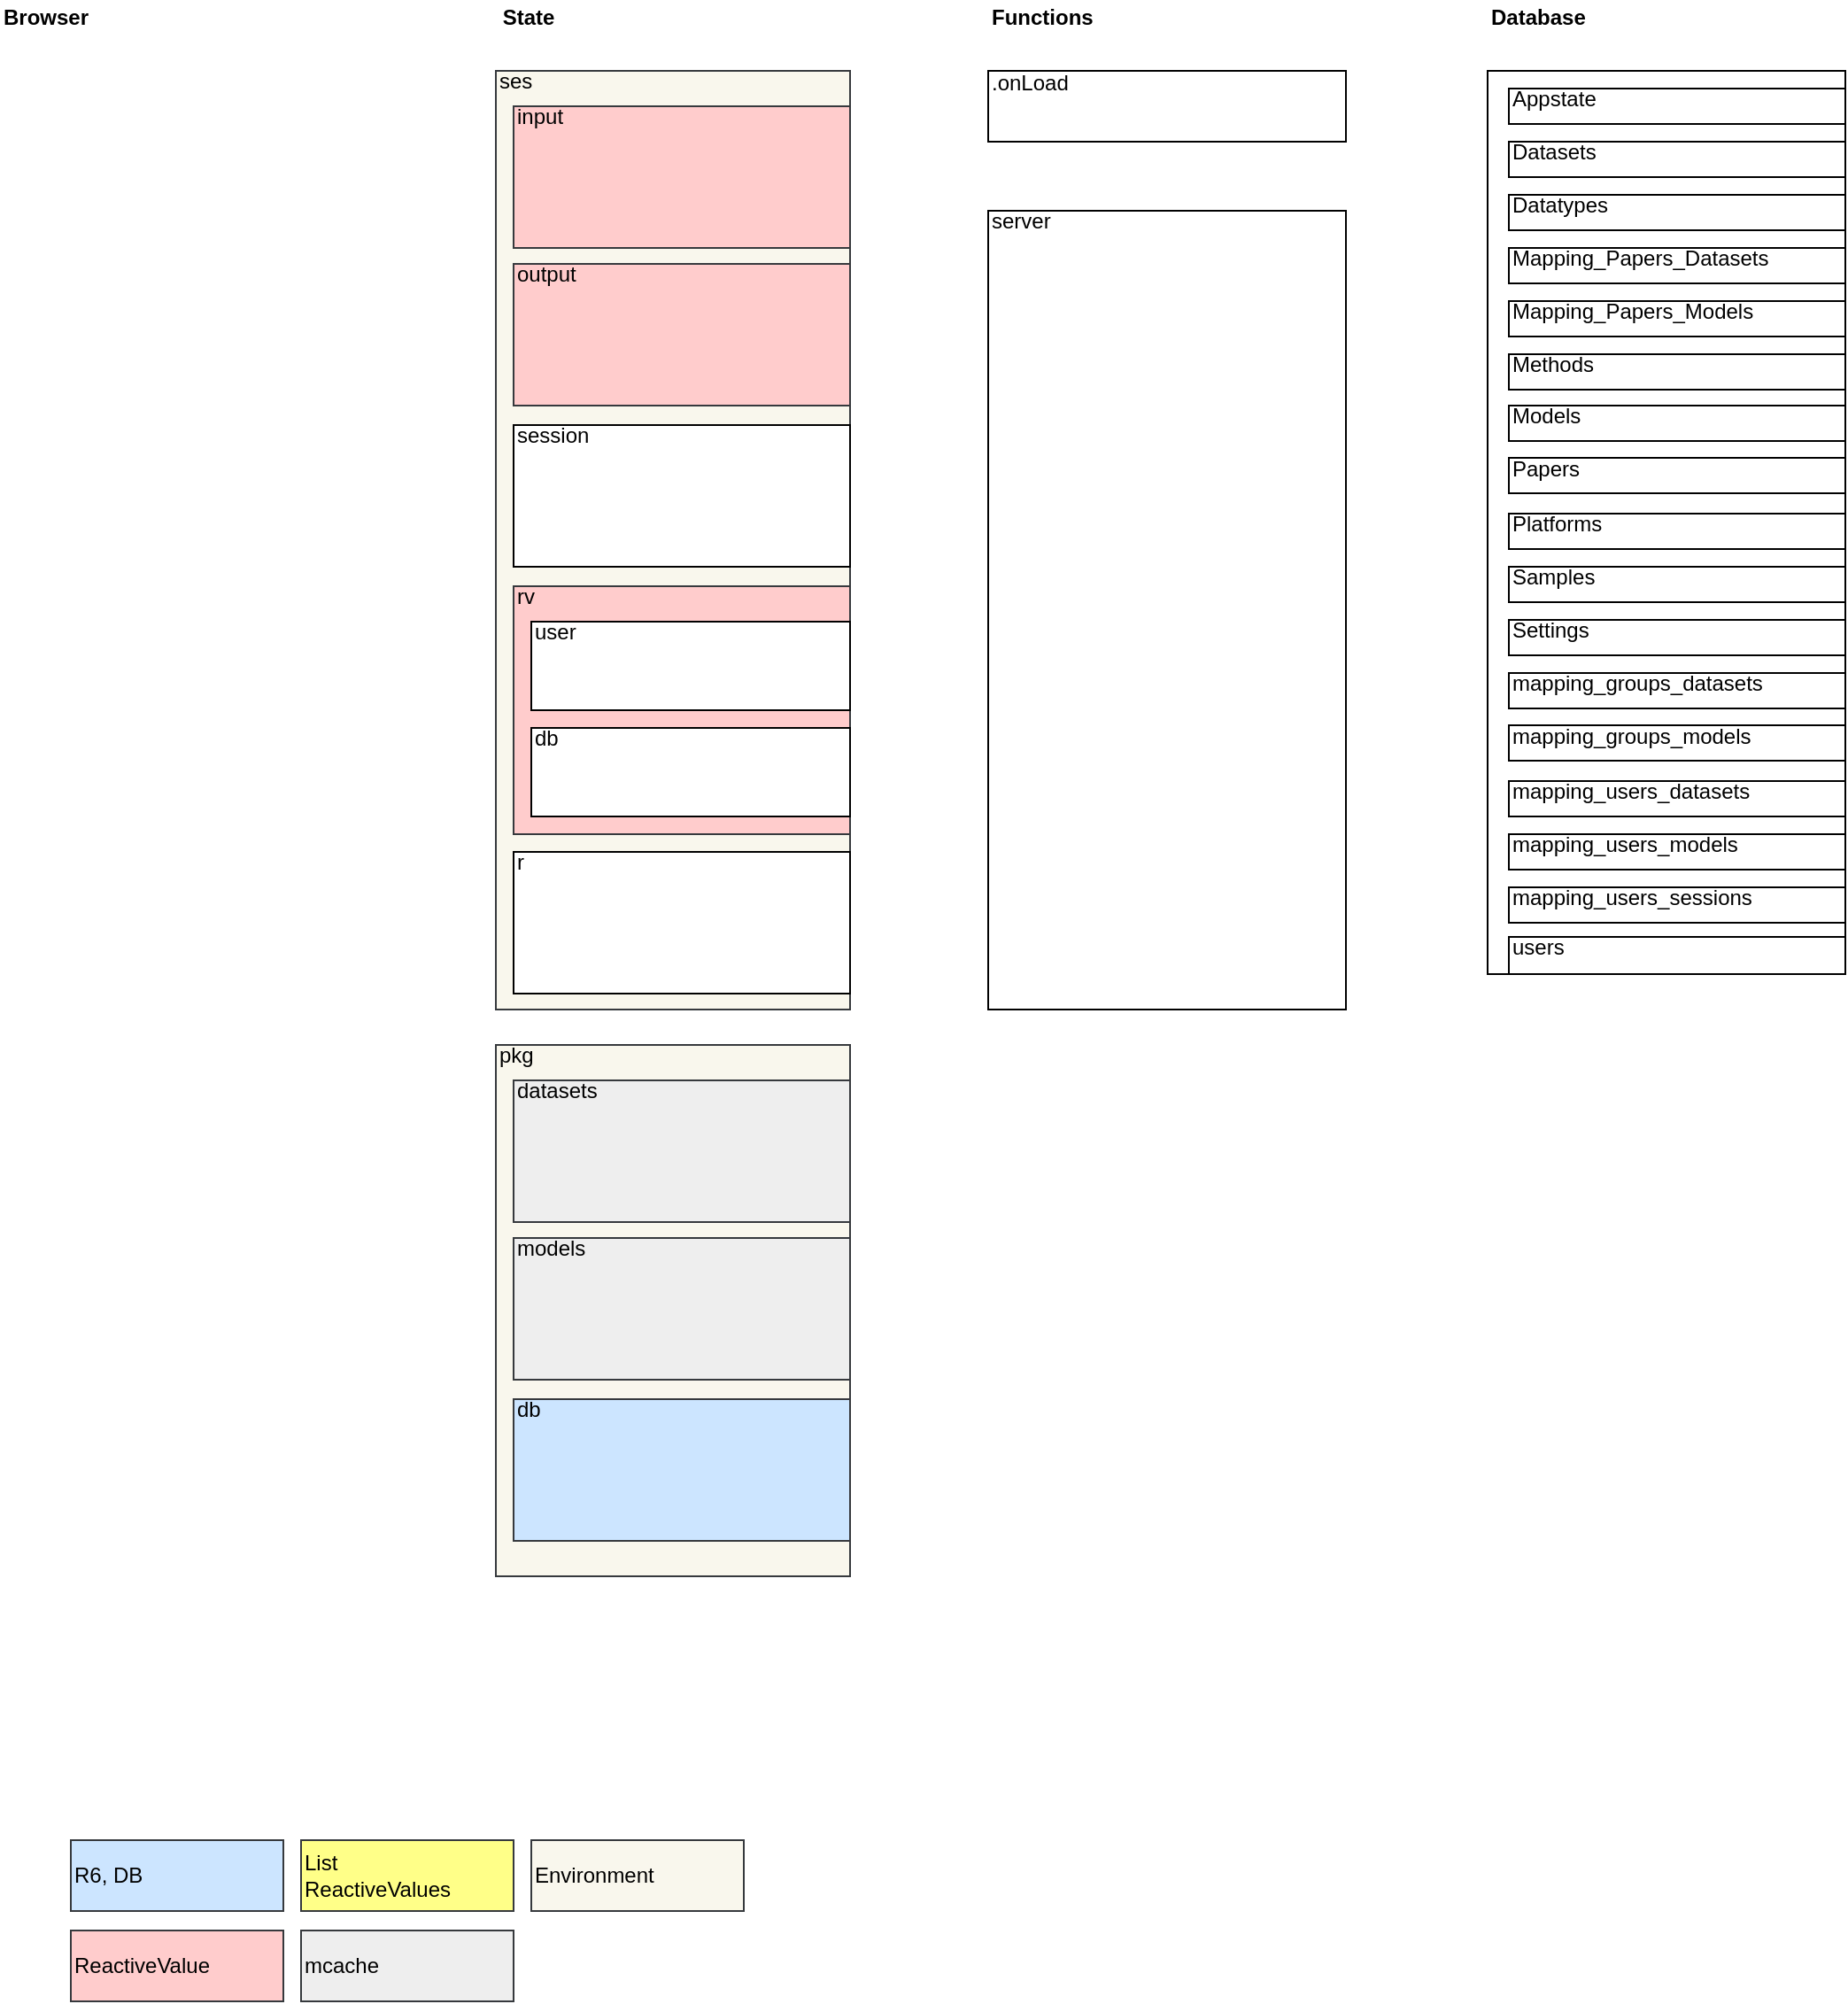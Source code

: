 <mxfile version="16.5.1" type="device"><diagram id="yW2ckVhiJ8_eU89z9AaY" name="Page-1"><mxGraphModel dx="2585" dy="1644" grid="1" gridSize="10" guides="1" tooltips="1" connect="1" arrows="1" fold="1" page="1" pageScale="1" pageWidth="760" pageHeight="285" math="0" shadow="0"><root><mxCell id="0"/><mxCell id="1" parent="0"/><mxCell id="Wj2YkuFi6zrbO4YOQve9-3" value="&lt;b&gt;State&lt;/b&gt;" style="text;html=1;align=center;verticalAlign=middle;resizable=0;points=[];autosize=1;strokeColor=none;fillColor=default;gradientColor=none;fillOpacity=100;" parent="1" vertex="1"><mxGeometry x="278" width="40" height="20" as="geometry"/></mxCell><mxCell id="Wj2YkuFi6zrbO4YOQve9-4" value="&lt;b&gt;Browser&lt;/b&gt;" style="text;html=1;align=left;verticalAlign=middle;resizable=0;points=[];autosize=1;strokeColor=none;fillColor=default;gradientColor=none;fillOpacity=100;" parent="1" vertex="1"><mxGeometry width="60" height="20" as="geometry"/></mxCell><mxCell id="fkIHwnA-zfS_-2tjTA7F-1" value="ses" style="rounded=0;whiteSpace=wrap;html=1;align=left;labelPosition=center;verticalLabelPosition=middle;verticalAlign=top;spacingTop=-8;fillColor=#f9f7ed;fillOpacity=100;strokeColor=#36393d;" parent="1" vertex="1"><mxGeometry x="280" y="40" width="200" height="530" as="geometry"/></mxCell><mxCell id="fkIHwnA-zfS_-2tjTA7F-6" value=".onLoad" style="rounded=0;whiteSpace=wrap;html=1;align=left;labelPosition=center;verticalLabelPosition=middle;verticalAlign=top;spacingTop=-7;fillColor=default;gradientColor=none;fillOpacity=100;" parent="1" vertex="1"><mxGeometry x="558" y="40" width="202" height="40" as="geometry"/></mxCell><mxCell id="fkIHwnA-zfS_-2tjTA7F-7" value="server" style="rounded=0;whiteSpace=wrap;html=1;align=left;labelPosition=center;verticalLabelPosition=middle;verticalAlign=top;spacingTop=-8;fillColor=default;gradientColor=none;fillOpacity=100;" parent="1" vertex="1"><mxGeometry x="558" y="119" width="202" height="451" as="geometry"/></mxCell><mxCell id="fkIHwnA-zfS_-2tjTA7F-8" value="&lt;b&gt;Functions&lt;/b&gt;" style="text;html=1;align=left;verticalAlign=middle;resizable=0;points=[];autosize=1;strokeColor=none;fillColor=default;gradientColor=none;fillOpacity=100;" parent="1" vertex="1"><mxGeometry x="558" width="70" height="20" as="geometry"/></mxCell><mxCell id="fkIHwnA-zfS_-2tjTA7F-2" value="input" style="rounded=0;whiteSpace=wrap;html=1;align=left;labelPosition=center;verticalLabelPosition=middle;verticalAlign=top;spacingTop=-8;fillColor=#ffcccc;fillOpacity=100;strokeColor=#36393d;" parent="1" vertex="1"><mxGeometry x="290" y="60" width="190" height="80" as="geometry"/></mxCell><mxCell id="fkIHwnA-zfS_-2tjTA7F-3" value="output" style="rounded=0;whiteSpace=wrap;html=1;align=left;labelPosition=center;verticalLabelPosition=middle;verticalAlign=top;spacingTop=-8;fillColor=#ffcccc;fillOpacity=100;strokeColor=#36393d;" parent="1" vertex="1"><mxGeometry x="290" y="149" width="190" height="80" as="geometry"/></mxCell><mxCell id="fkIHwnA-zfS_-2tjTA7F-4" value="session" style="rounded=0;whiteSpace=wrap;html=1;align=left;labelPosition=center;verticalLabelPosition=middle;verticalAlign=top;spacingTop=-8;fillOpacity=100;" parent="1" vertex="1"><mxGeometry x="290" y="240" width="190" height="80" as="geometry"/></mxCell><mxCell id="fkIHwnA-zfS_-2tjTA7F-10" value="r" style="rounded=0;whiteSpace=wrap;html=1;align=left;labelPosition=center;verticalLabelPosition=middle;verticalAlign=top;spacingTop=-8;fillOpacity=100;" parent="1" vertex="1"><mxGeometry x="290" y="481" width="190" height="80" as="geometry"/></mxCell><mxCell id="Na_bJicGtO_RByf2PQeA-3" value="" style="rounded=0;whiteSpace=wrap;html=1;align=left;labelPosition=center;verticalLabelPosition=middle;verticalAlign=top;fillColor=default;gradientColor=none;fillOpacity=100;" vertex="1" parent="1"><mxGeometry x="840" y="40" width="202" height="510" as="geometry"/></mxCell><mxCell id="Na_bJicGtO_RByf2PQeA-4" value="&lt;b&gt;Database&lt;/b&gt;" style="text;html=1;align=left;verticalAlign=middle;resizable=0;points=[];autosize=1;strokeColor=none;fillColor=default;gradientColor=none;fillOpacity=100;" vertex="1" parent="1"><mxGeometry x="840" width="70" height="20" as="geometry"/></mxCell><mxCell id="Na_bJicGtO_RByf2PQeA-5" value="Appstate" style="rounded=0;whiteSpace=wrap;html=1;align=left;labelPosition=center;verticalLabelPosition=middle;verticalAlign=top;spacingTop=-8;fillColor=default;gradientColor=none;fillOpacity=100;" vertex="1" parent="1"><mxGeometry x="852" y="50" width="190" height="20" as="geometry"/></mxCell><mxCell id="Na_bJicGtO_RByf2PQeA-6" value="Datasets" style="rounded=0;whiteSpace=wrap;html=1;align=left;labelPosition=center;verticalLabelPosition=middle;verticalAlign=top;spacingTop=-8;fillColor=default;gradientColor=none;fillOpacity=100;" vertex="1" parent="1"><mxGeometry x="852" y="80" width="190" height="20" as="geometry"/></mxCell><mxCell id="Na_bJicGtO_RByf2PQeA-7" value="Datatypes" style="rounded=0;whiteSpace=wrap;html=1;align=left;labelPosition=center;verticalLabelPosition=middle;verticalAlign=top;spacingTop=-8;fillColor=default;gradientColor=none;fillOpacity=100;" vertex="1" parent="1"><mxGeometry x="852" y="110" width="190" height="20" as="geometry"/></mxCell><mxCell id="Na_bJicGtO_RByf2PQeA-8" value="Mapping_Papers_Datasets" style="rounded=0;whiteSpace=wrap;html=1;align=left;labelPosition=center;verticalLabelPosition=middle;verticalAlign=top;spacingTop=-8;fillColor=default;gradientColor=none;fillOpacity=100;" vertex="1" parent="1"><mxGeometry x="852" y="140" width="190" height="20" as="geometry"/></mxCell><mxCell id="Na_bJicGtO_RByf2PQeA-9" value="Mapping_Papers_Models" style="rounded=0;whiteSpace=wrap;html=1;align=left;labelPosition=center;verticalLabelPosition=middle;verticalAlign=top;spacingTop=-8;fillColor=default;gradientColor=none;fillOpacity=100;" vertex="1" parent="1"><mxGeometry x="852" y="170" width="190" height="20" as="geometry"/></mxCell><mxCell id="Na_bJicGtO_RByf2PQeA-10" value="Methods" style="rounded=0;whiteSpace=wrap;html=1;align=left;labelPosition=center;verticalLabelPosition=middle;verticalAlign=top;spacingTop=-8;fillColor=default;gradientColor=none;fillOpacity=100;" vertex="1" parent="1"><mxGeometry x="852" y="200" width="190" height="20" as="geometry"/></mxCell><mxCell id="Na_bJicGtO_RByf2PQeA-11" value="Models" style="rounded=0;whiteSpace=wrap;html=1;align=left;labelPosition=center;verticalLabelPosition=middle;verticalAlign=top;spacingTop=-8;fillColor=default;gradientColor=none;fillOpacity=100;" vertex="1" parent="1"><mxGeometry x="852" y="229" width="190" height="20" as="geometry"/></mxCell><mxCell id="Na_bJicGtO_RByf2PQeA-12" value="Papers" style="rounded=0;whiteSpace=wrap;html=1;align=left;labelPosition=center;verticalLabelPosition=middle;verticalAlign=top;spacingTop=-8;fillColor=default;gradientColor=none;fillOpacity=100;" vertex="1" parent="1"><mxGeometry x="852" y="258.5" width="190" height="20" as="geometry"/></mxCell><mxCell id="Na_bJicGtO_RByf2PQeA-13" value="Platforms" style="rounded=0;whiteSpace=wrap;html=1;align=left;labelPosition=center;verticalLabelPosition=middle;verticalAlign=top;spacingTop=-8;fillColor=default;gradientColor=none;fillOpacity=100;" vertex="1" parent="1"><mxGeometry x="852" y="290" width="190" height="20" as="geometry"/></mxCell><mxCell id="Na_bJicGtO_RByf2PQeA-15" value="Samples" style="rounded=0;whiteSpace=wrap;html=1;align=left;labelPosition=center;verticalLabelPosition=middle;verticalAlign=top;spacingTop=-8;fillColor=default;gradientColor=none;fillOpacity=100;" vertex="1" parent="1"><mxGeometry x="852" y="320" width="190" height="20" as="geometry"/></mxCell><mxCell id="Na_bJicGtO_RByf2PQeA-16" value="Settings" style="rounded=0;whiteSpace=wrap;html=1;align=left;labelPosition=center;verticalLabelPosition=middle;verticalAlign=top;spacingTop=-8;fillColor=default;gradientColor=none;fillOpacity=100;" vertex="1" parent="1"><mxGeometry x="852" y="350" width="190" height="20" as="geometry"/></mxCell><mxCell id="fkIHwnA-zfS_-2tjTA7F-5" value="rv" style="rounded=0;whiteSpace=wrap;html=1;align=left;labelPosition=center;verticalLabelPosition=middle;verticalAlign=top;spacingTop=-8;fillColor=#ffcccc;fillOpacity=100;strokeColor=#36393d;" parent="1" vertex="1"><mxGeometry x="290" y="331" width="190" height="140" as="geometry"/></mxCell><mxCell id="Na_bJicGtO_RByf2PQeA-1" value="user" style="rounded=0;whiteSpace=wrap;html=1;align=left;labelPosition=center;verticalLabelPosition=middle;verticalAlign=top;spacing=2;spacingTop=-8;fillOpacity=100;" vertex="1" parent="1"><mxGeometry x="300" y="351" width="180" height="50" as="geometry"/></mxCell><mxCell id="Na_bJicGtO_RByf2PQeA-2" value="db" style="rounded=0;whiteSpace=wrap;html=1;align=left;labelPosition=center;verticalLabelPosition=middle;verticalAlign=top;spacing=2;spacingTop=-8;fillOpacity=100;" vertex="1" parent="1"><mxGeometry x="300" y="411" width="180" height="50" as="geometry"/></mxCell><mxCell id="Na_bJicGtO_RByf2PQeA-20" value="R6, DB&lt;br&gt;" style="rounded=0;whiteSpace=wrap;html=1;align=left;labelPosition=center;verticalLabelPosition=middle;verticalAlign=middle;spacingTop=0;fillOpacity=100;fillColor=#cce5ff;strokeColor=#36393d;" vertex="1" parent="1"><mxGeometry x="40" y="1039" width="120" height="40" as="geometry"/></mxCell><mxCell id="Na_bJicGtO_RByf2PQeA-22" value="List&lt;br&gt;ReactiveValues" style="rounded=0;whiteSpace=wrap;html=1;align=left;labelPosition=center;verticalLabelPosition=middle;verticalAlign=middle;spacingTop=0;fillOpacity=100;fillColor=#ffff88;strokeColor=#36393d;" vertex="1" parent="1"><mxGeometry x="170" y="1039" width="120" height="40" as="geometry"/></mxCell><mxCell id="Na_bJicGtO_RByf2PQeA-23" value="Environment&lt;br&gt;" style="rounded=0;whiteSpace=wrap;html=1;align=left;labelPosition=center;verticalLabelPosition=middle;verticalAlign=middle;spacingTop=0;fillOpacity=100;fillColor=#f9f7ed;strokeColor=#36393d;" vertex="1" parent="1"><mxGeometry x="300" y="1039" width="120" height="40" as="geometry"/></mxCell><mxCell id="Na_bJicGtO_RByf2PQeA-24" value="ReactiveValue&lt;br&gt;" style="rounded=0;whiteSpace=wrap;html=1;align=left;labelPosition=center;verticalLabelPosition=middle;verticalAlign=middle;spacingTop=0;fillOpacity=100;fillColor=#ffcccc;strokeColor=#36393d;" vertex="1" parent="1"><mxGeometry x="40" y="1090" width="120" height="40" as="geometry"/></mxCell><mxCell id="Na_bJicGtO_RByf2PQeA-25" value="pkg" style="rounded=0;whiteSpace=wrap;html=1;align=left;labelPosition=center;verticalLabelPosition=middle;verticalAlign=top;spacingTop=-8;fillColor=#f9f7ed;fillOpacity=100;strokeColor=#36393d;" vertex="1" parent="1"><mxGeometry x="280" y="590" width="200" height="300" as="geometry"/></mxCell><mxCell id="Na_bJicGtO_RByf2PQeA-26" value="datasets" style="rounded=0;whiteSpace=wrap;html=1;align=left;labelPosition=center;verticalLabelPosition=middle;verticalAlign=top;spacingTop=-8;fillColor=#eeeeee;fillOpacity=100;strokeColor=#36393d;" vertex="1" parent="1"><mxGeometry x="290" y="610" width="190" height="80" as="geometry"/></mxCell><mxCell id="Na_bJicGtO_RByf2PQeA-27" value="models" style="rounded=0;whiteSpace=wrap;html=1;align=left;labelPosition=center;verticalLabelPosition=middle;verticalAlign=top;spacingTop=-8;fillColor=#eeeeee;fillOpacity=100;strokeColor=#36393d;" vertex="1" parent="1"><mxGeometry x="290" y="699" width="190" height="80" as="geometry"/></mxCell><mxCell id="Na_bJicGtO_RByf2PQeA-29" value="db" style="rounded=0;whiteSpace=wrap;html=1;align=left;labelPosition=center;verticalLabelPosition=middle;verticalAlign=top;spacingTop=-8;fillOpacity=100;fillColor=#cce5ff;strokeColor=#36393d;" vertex="1" parent="1"><mxGeometry x="290" y="790" width="190" height="80" as="geometry"/></mxCell><mxCell id="Na_bJicGtO_RByf2PQeA-30" value="mcache&lt;br&gt;" style="rounded=0;whiteSpace=wrap;html=1;align=left;labelPosition=center;verticalLabelPosition=middle;verticalAlign=middle;spacingTop=0;fillOpacity=100;fillColor=#eeeeee;strokeColor=#36393d;" vertex="1" parent="1"><mxGeometry x="170" y="1090" width="120" height="40" as="geometry"/></mxCell><mxCell id="Na_bJicGtO_RByf2PQeA-31" value="mapping_groups_datasets" style="rounded=0;whiteSpace=wrap;html=1;align=left;labelPosition=center;verticalLabelPosition=middle;verticalAlign=top;spacingTop=-8;fillColor=default;gradientColor=none;fillOpacity=100;" vertex="1" parent="1"><mxGeometry x="852" y="380" width="190" height="20" as="geometry"/></mxCell><mxCell id="Na_bJicGtO_RByf2PQeA-32" value="mapping_groups_models" style="rounded=0;whiteSpace=wrap;html=1;align=left;labelPosition=center;verticalLabelPosition=middle;verticalAlign=top;spacingTop=-8;fillColor=default;gradientColor=none;fillOpacity=100;" vertex="1" parent="1"><mxGeometry x="852" y="409.5" width="190" height="20" as="geometry"/></mxCell><mxCell id="Na_bJicGtO_RByf2PQeA-33" value="mapping_users_datasets" style="rounded=0;whiteSpace=wrap;html=1;align=left;labelPosition=center;verticalLabelPosition=middle;verticalAlign=top;spacingTop=-8;fillColor=default;gradientColor=none;fillOpacity=100;" vertex="1" parent="1"><mxGeometry x="852" y="441" width="190" height="20" as="geometry"/></mxCell><mxCell id="Na_bJicGtO_RByf2PQeA-34" value="mapping_users_models" style="rounded=0;whiteSpace=wrap;html=1;align=left;labelPosition=center;verticalLabelPosition=middle;verticalAlign=top;spacingTop=-8;fillColor=default;gradientColor=none;fillOpacity=100;" vertex="1" parent="1"><mxGeometry x="852" y="471" width="190" height="20" as="geometry"/></mxCell><mxCell id="Na_bJicGtO_RByf2PQeA-35" value="mapping_users_sessions" style="rounded=0;whiteSpace=wrap;html=1;align=left;labelPosition=center;verticalLabelPosition=middle;verticalAlign=top;spacingTop=-8;fillColor=default;gradientColor=none;fillOpacity=100;" vertex="1" parent="1"><mxGeometry x="852" y="501" width="190" height="20" as="geometry"/></mxCell><mxCell id="Na_bJicGtO_RByf2PQeA-37" value="users" style="rounded=0;whiteSpace=wrap;html=1;align=left;labelPosition=center;verticalLabelPosition=middle;verticalAlign=top;spacingTop=-8;fillColor=default;gradientColor=none;fillOpacity=100;" vertex="1" parent="1"><mxGeometry x="852" y="529" width="190" height="21" as="geometry"/></mxCell></root></mxGraphModel></diagram></mxfile>